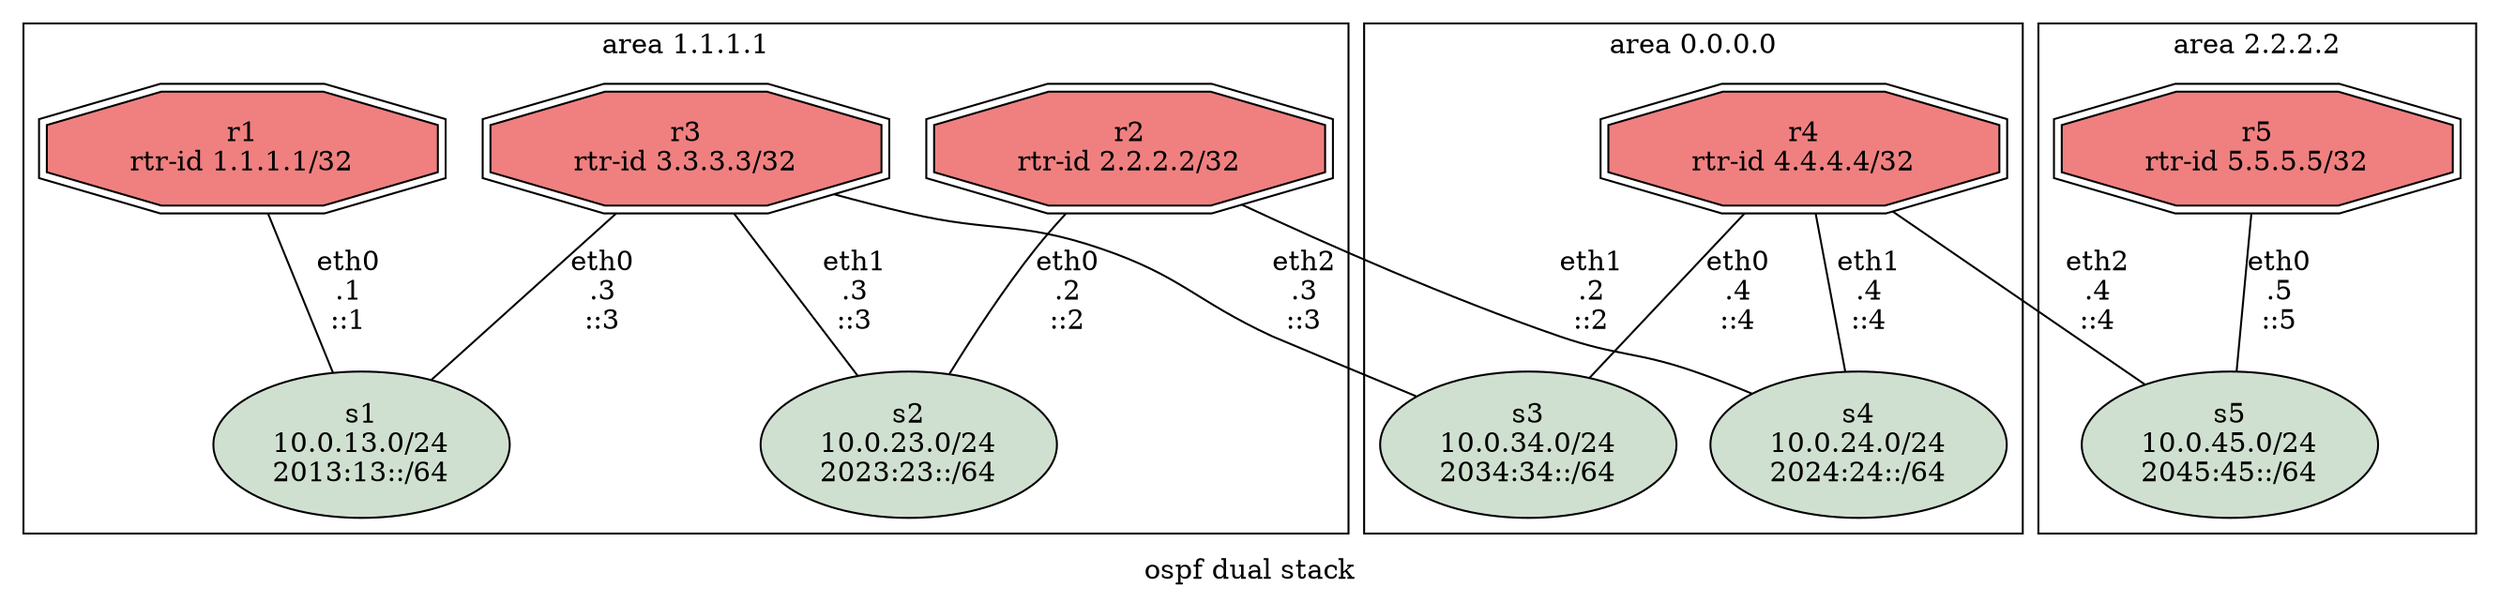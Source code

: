 ## Color coding:
#########################
##  Main FRR: #f08080  red
##  Switches: #d0e0d0  gray
##  RIP:      #19e3d9  Cyan
##  RIPng:    #fcb314  dark yellow
##  OSPFv2:   #32b835  Green
##  OSPFv3:   #19e3d9  Cyan
##  ISIS IPv4 #fcb314  dark yellow
##  ISIS IPv6 #9a81ec  purple
##  BGP IPv4  #eee3d3  beige
##  BGP IPv6  #fdff00  yellow
##### Colors (see http://www.color-hex.com/)

graph ospf_topo1 {
	label="ospf dual stack";

	# Routers
	r1 [
		label="r1\nrtr-id 1.1.1.1/32",
		shape=doubleoctagon,
		fillcolor="#f08080",
		style=filled,
	];
	r2 [
		label="r2\nrtr-id 2.2.2.2/32",
		shape=doubleoctagon,
		fillcolor="#f08080",
		style=filled,
	];
	r3 [
		label="r3\nrtr-id 3.3.3.3/32",
		shape=doubleoctagon,
		fillcolor="#f08080",
		style=filled,
	];
	r4 [
		label="r4\nrtr-id 4.4.4.4/32",
		shape=doubleoctagon,
		fillcolor="#f08080",
		style=filled,
	];
	r5 [
		label="r5\nrtr-id 5.5.5.5/32",
		shape=doubleoctagon,
		fillcolor="#f08080",
		style=filled,
	];

	# Switches
	s1 [
		label="s1\n10.0.13.0/24\n2013:13::/64",
		shape=oval,
		fillcolor="#d0e0d0",
		style=filled,
	];
	s2 [
		label="s2\n10.0.23.0/24\n2023:23::/64",
		shape=oval,
		fillcolor="#d0e0d0",
		style=filled,
	];
	s3 [
		label="s3\n10.0.34.0/24\n2034:34::/64",
		shape=oval,
		fillcolor="#d0e0d0",
		style=filled,
	];
	s4 [
		label="s4\n10.0.24.0/24\n2024:24::/64",
		shape=oval,
		fillcolor="#d0e0d0",
		style=filled,
	];
	s5 [
		label="s5\n10.0.45.0/24\n2045:45::/64",
		shape=oval,
		fillcolor="#d0e0d0",
		style=filled,
	];

  # Connections
  subgraph cluster1 {
    label="area 1.1.1.1"

	  r1 -- s1 [label="eth0\n.1\n::1"];
	  r3 -- s1 [label="eth0\n.3\n::3"];
	  r3 -- s2 [label="eth1\n.3\n::3"];
	  r2 -- s2 [label="eth0\n.2\n::2"];
  }

  subgraph cluster0 {
    label="area 0.0.0.0"

	  r3 -- s3 [label="eth2\n.3\n::3"];
	  r4 -- s3 [label="eth0\n.4\n::4"];
	  r2 -- s4 [label="eth1\n.2\n::2"];
	  r4 -- s4 [label="eth1\n.4\n::4"];
  }

  subgraph cluster2 {
    label="area 2.2.2.2"

	  r4 -- s5 [label="eth2\n.4\n::4"];
	  r5 -- s5 [label="eth0\n.5\n::5"];
  }
}
